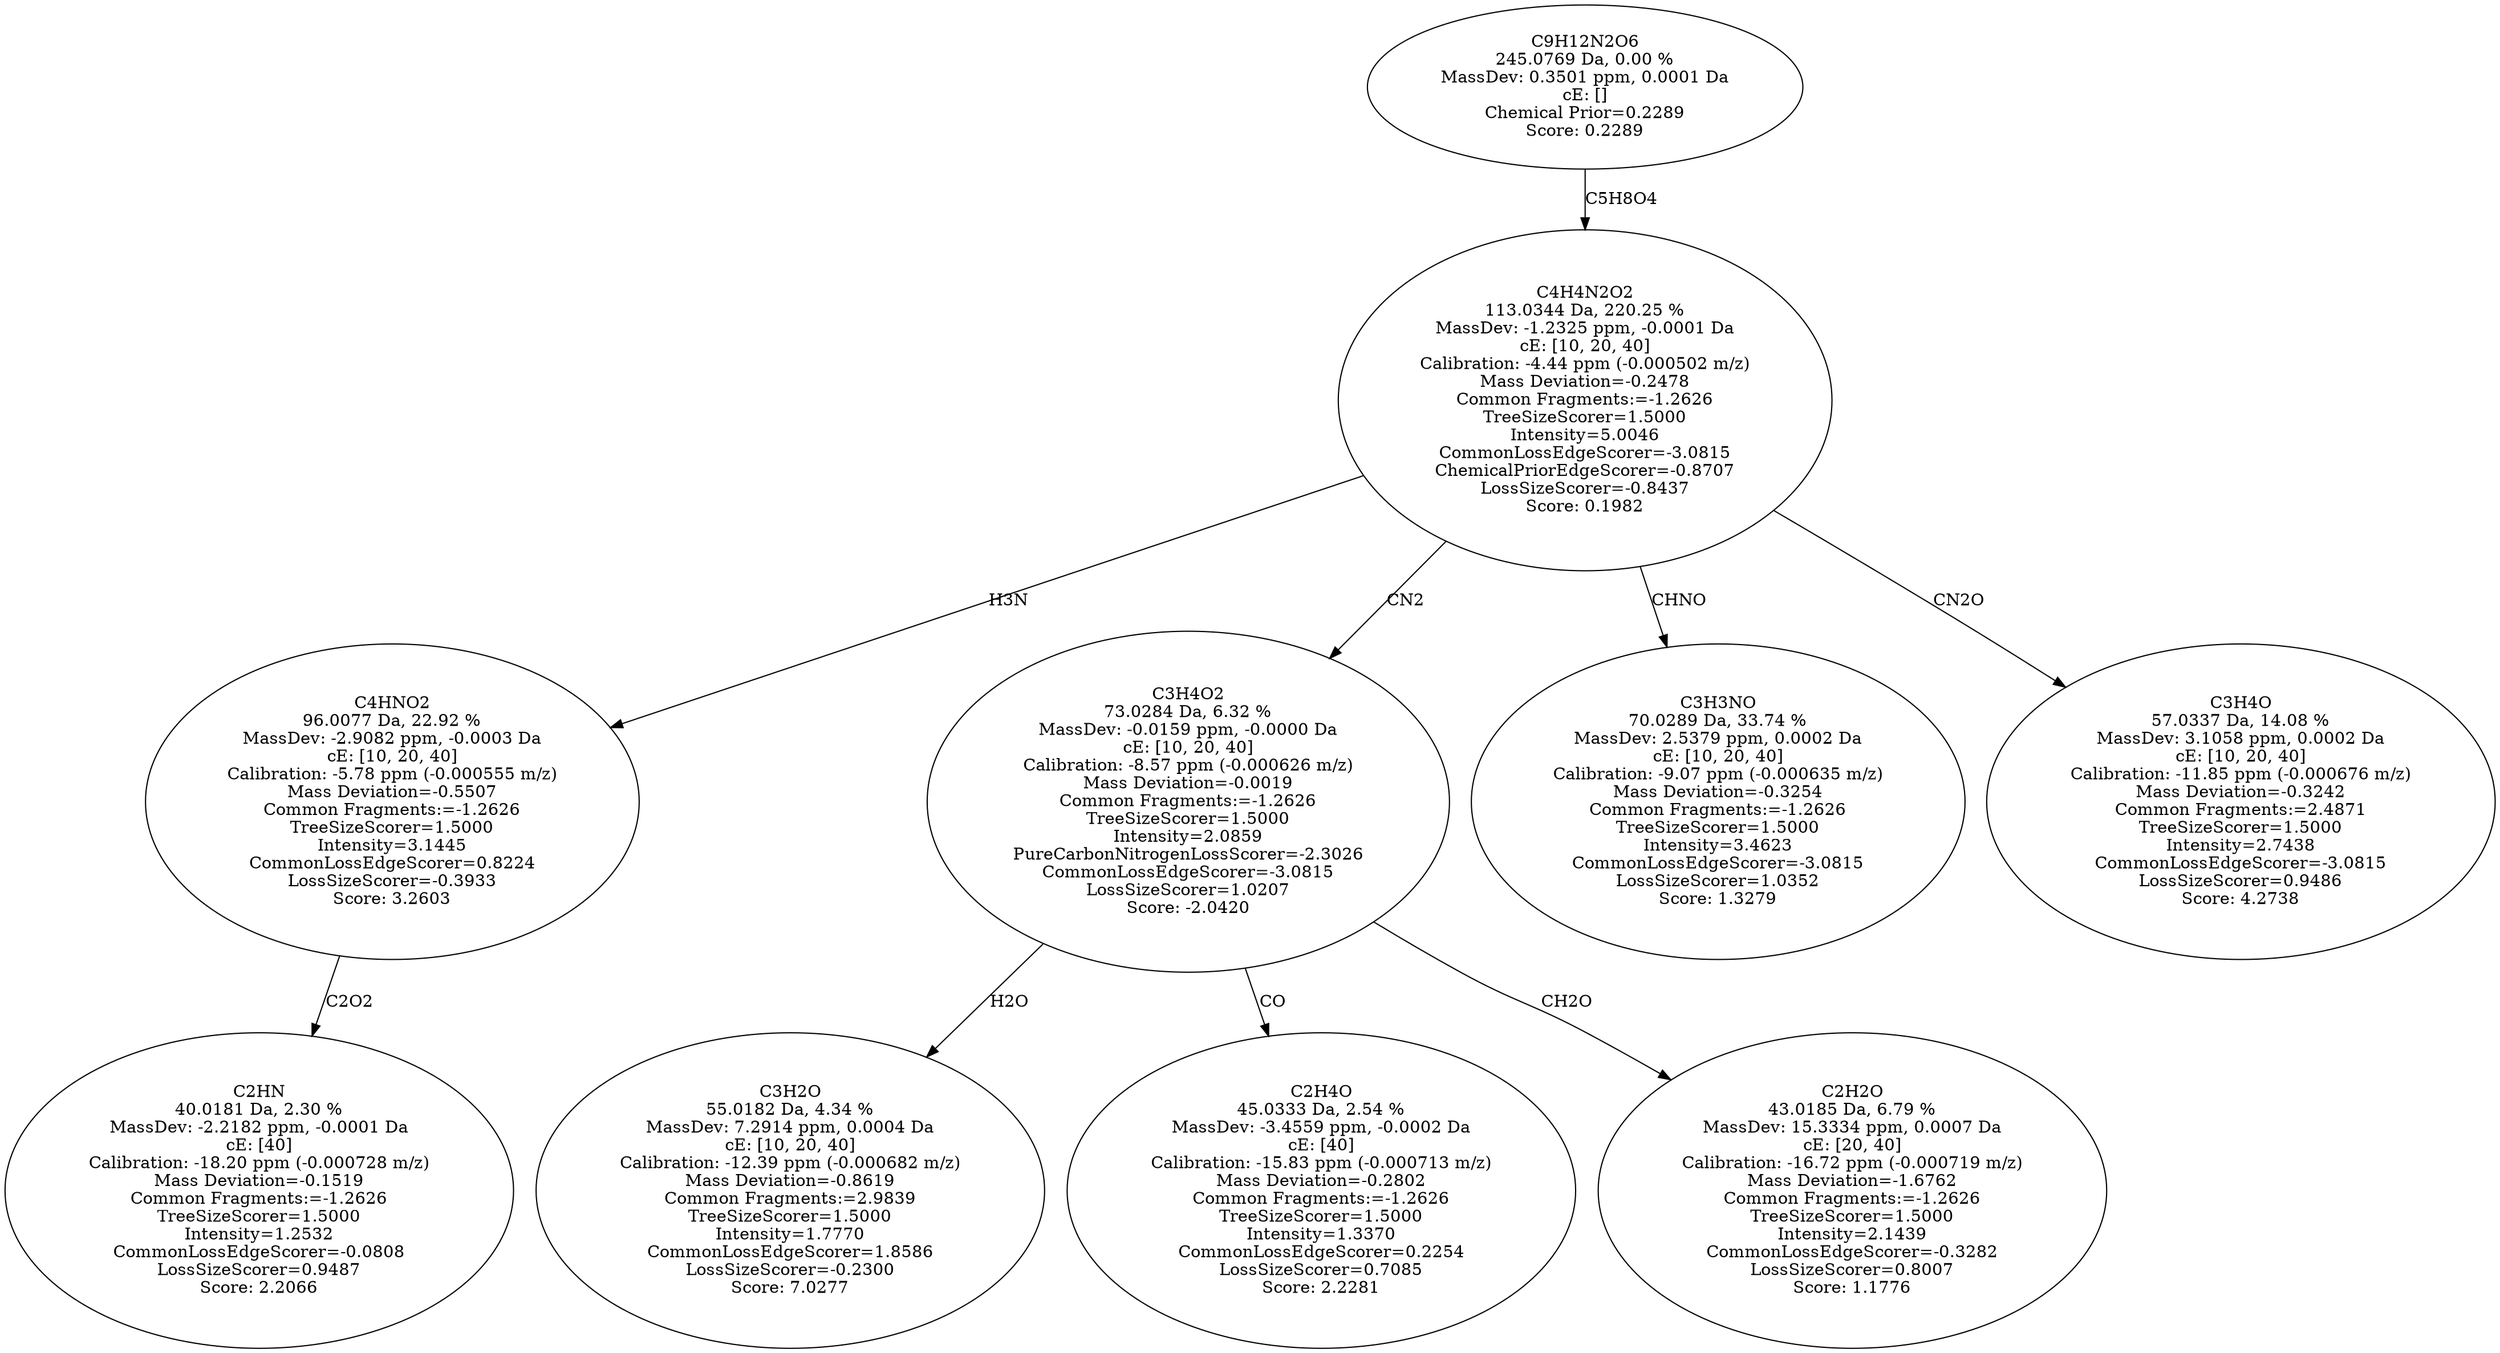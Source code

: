 strict digraph {
v1 [label="C2HN\n40.0181 Da, 2.30 %\nMassDev: -2.2182 ppm, -0.0001 Da\ncE: [40]\nCalibration: -18.20 ppm (-0.000728 m/z)\nMass Deviation=-0.1519\nCommon Fragments:=-1.2626\nTreeSizeScorer=1.5000\nIntensity=1.2532\nCommonLossEdgeScorer=-0.0808\nLossSizeScorer=0.9487\nScore: 2.2066"];
v2 [label="C4HNO2\n96.0077 Da, 22.92 %\nMassDev: -2.9082 ppm, -0.0003 Da\ncE: [10, 20, 40]\nCalibration: -5.78 ppm (-0.000555 m/z)\nMass Deviation=-0.5507\nCommon Fragments:=-1.2626\nTreeSizeScorer=1.5000\nIntensity=3.1445\nCommonLossEdgeScorer=0.8224\nLossSizeScorer=-0.3933\nScore: 3.2603"];
v3 [label="C3H2O\n55.0182 Da, 4.34 %\nMassDev: 7.2914 ppm, 0.0004 Da\ncE: [10, 20, 40]\nCalibration: -12.39 ppm (-0.000682 m/z)\nMass Deviation=-0.8619\nCommon Fragments:=2.9839\nTreeSizeScorer=1.5000\nIntensity=1.7770\nCommonLossEdgeScorer=1.8586\nLossSizeScorer=-0.2300\nScore: 7.0277"];
v4 [label="C2H4O\n45.0333 Da, 2.54 %\nMassDev: -3.4559 ppm, -0.0002 Da\ncE: [40]\nCalibration: -15.83 ppm (-0.000713 m/z)\nMass Deviation=-0.2802\nCommon Fragments:=-1.2626\nTreeSizeScorer=1.5000\nIntensity=1.3370\nCommonLossEdgeScorer=0.2254\nLossSizeScorer=0.7085\nScore: 2.2281"];
v5 [label="C2H2O\n43.0185 Da, 6.79 %\nMassDev: 15.3334 ppm, 0.0007 Da\ncE: [20, 40]\nCalibration: -16.72 ppm (-0.000719 m/z)\nMass Deviation=-1.6762\nCommon Fragments:=-1.2626\nTreeSizeScorer=1.5000\nIntensity=2.1439\nCommonLossEdgeScorer=-0.3282\nLossSizeScorer=0.8007\nScore: 1.1776"];
v6 [label="C3H4O2\n73.0284 Da, 6.32 %\nMassDev: -0.0159 ppm, -0.0000 Da\ncE: [10, 20, 40]\nCalibration: -8.57 ppm (-0.000626 m/z)\nMass Deviation=-0.0019\nCommon Fragments:=-1.2626\nTreeSizeScorer=1.5000\nIntensity=2.0859\nPureCarbonNitrogenLossScorer=-2.3026\nCommonLossEdgeScorer=-3.0815\nLossSizeScorer=1.0207\nScore: -2.0420"];
v7 [label="C3H3NO\n70.0289 Da, 33.74 %\nMassDev: 2.5379 ppm, 0.0002 Da\ncE: [10, 20, 40]\nCalibration: -9.07 ppm (-0.000635 m/z)\nMass Deviation=-0.3254\nCommon Fragments:=-1.2626\nTreeSizeScorer=1.5000\nIntensity=3.4623\nCommonLossEdgeScorer=-3.0815\nLossSizeScorer=1.0352\nScore: 1.3279"];
v8 [label="C3H4O\n57.0337 Da, 14.08 %\nMassDev: 3.1058 ppm, 0.0002 Da\ncE: [10, 20, 40]\nCalibration: -11.85 ppm (-0.000676 m/z)\nMass Deviation=-0.3242\nCommon Fragments:=2.4871\nTreeSizeScorer=1.5000\nIntensity=2.7438\nCommonLossEdgeScorer=-3.0815\nLossSizeScorer=0.9486\nScore: 4.2738"];
v9 [label="C4H4N2O2\n113.0344 Da, 220.25 %\nMassDev: -1.2325 ppm, -0.0001 Da\ncE: [10, 20, 40]\nCalibration: -4.44 ppm (-0.000502 m/z)\nMass Deviation=-0.2478\nCommon Fragments:=-1.2626\nTreeSizeScorer=1.5000\nIntensity=5.0046\nCommonLossEdgeScorer=-3.0815\nChemicalPriorEdgeScorer=-0.8707\nLossSizeScorer=-0.8437\nScore: 0.1982"];
v10 [label="C9H12N2O6\n245.0769 Da, 0.00 %\nMassDev: 0.3501 ppm, 0.0001 Da\ncE: []\nChemical Prior=0.2289\nScore: 0.2289"];
v2 -> v1 [label="C2O2"];
v9 -> v2 [label="H3N"];
v6 -> v3 [label="H2O"];
v6 -> v4 [label="CO"];
v6 -> v5 [label="CH2O"];
v9 -> v6 [label="CN2"];
v9 -> v7 [label="CHNO"];
v9 -> v8 [label="CN2O"];
v10 -> v9 [label="C5H8O4"];
}